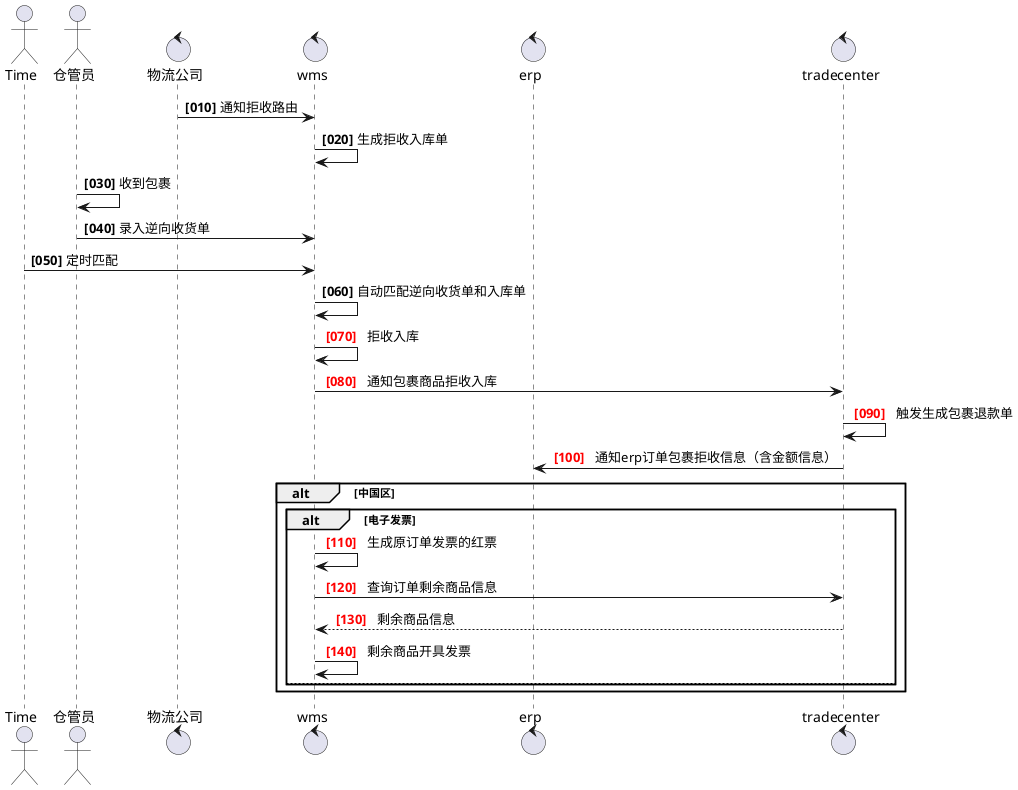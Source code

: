 @startuml
actor Time
actor 仓管员 as warehouser
control 物流公司 as logistic
control wms
control erp
control tradecenter as trade

autonumber 10 10 "<b>[000]"
logistic -> wms: 通知拒收路由
wms -> wms: 生成拒收入库单

warehouser -> warehouser: 收到包裹
warehouser -> wms: 录入逆向收货单

Time -> wms: 定时匹配
wms -> wms: 自动匹配逆向收货单和入库单

autonumber resume "<font color=red><b> [000]  "
wms -> wms: 拒收入库

wms -> trade: 通知包裹商品拒收入库
trade -> trade: 触发生成包裹退款单
trade -> erp: 通知erp订单包裹拒收信息（含金额信息）

alt 中国区
    alt 电子发票
        wms -> wms: 生成原订单发票的红票
        wms -> trade: 查询订单剩余商品信息
        trade --> wms: 剩余商品信息
        wms -> wms: 剩余商品开具发票
    else
    end
end


@enduml